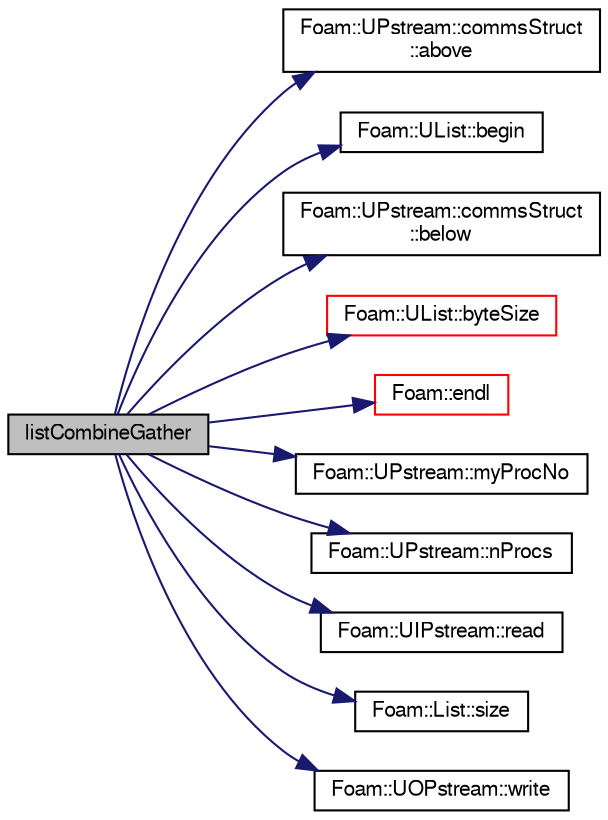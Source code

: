 digraph "listCombineGather"
{
  bgcolor="transparent";
  edge [fontname="FreeSans",fontsize="10",labelfontname="FreeSans",labelfontsize="10"];
  node [fontname="FreeSans",fontsize="10",shape=record];
  rankdir="LR";
  Node1 [label="listCombineGather",height=0.2,width=0.4,color="black", fillcolor="grey75", style="filled" fontcolor="black"];
  Node1 -> Node2 [color="midnightblue",fontsize="10",style="solid",fontname="FreeSans"];
  Node2 [label="Foam::UPstream::commsStruct\l::above",height=0.2,width=0.4,color="black",URL="$a00311.html#ad8d810fb6dff9dc8dc3b728e230fbad7"];
  Node1 -> Node3 [color="midnightblue",fontsize="10",style="solid",fontname="FreeSans"];
  Node3 [label="Foam::UList::begin",height=0.2,width=0.4,color="black",URL="$a02659.html#a8a0643ef7f391465066f7f07d45ce934",tooltip="Return an iterator to begin traversing the UList. "];
  Node1 -> Node4 [color="midnightblue",fontsize="10",style="solid",fontname="FreeSans"];
  Node4 [label="Foam::UPstream::commsStruct\l::below",height=0.2,width=0.4,color="black",URL="$a00311.html#aaa8fbb6b6fcd2f204b75dc4a77659846"];
  Node1 -> Node5 [color="midnightblue",fontsize="10",style="solid",fontname="FreeSans"];
  Node5 [label="Foam::UList::byteSize",height=0.2,width=0.4,color="red",URL="$a02659.html#ad5fcaa12dbc47e1d6ee03dc9b01c8ce6",tooltip="Return the binary size in number of characters of the UList. "];
  Node1 -> Node6 [color="midnightblue",fontsize="10",style="solid",fontname="FreeSans"];
  Node6 [label="Foam::endl",height=0.2,width=0.4,color="red",URL="$a10237.html#a2db8fe02a0d3909e9351bb4275b23ce4",tooltip="Add newline and flush stream. "];
  Node1 -> Node7 [color="midnightblue",fontsize="10",style="solid",fontname="FreeSans"];
  Node7 [label="Foam::UPstream::myProcNo",height=0.2,width=0.4,color="black",URL="$a02690.html#afc74d89573de32a3032c916f8cdd1733",tooltip="Number of this process (starting from masterNo() = 0) "];
  Node1 -> Node8 [color="midnightblue",fontsize="10",style="solid",fontname="FreeSans"];
  Node8 [label="Foam::UPstream::nProcs",height=0.2,width=0.4,color="black",URL="$a02690.html#aada0e04d8127eda8ee95be0772754a4f",tooltip="Number of processes in parallel run. "];
  Node1 -> Node9 [color="midnightblue",fontsize="10",style="solid",fontname="FreeSans"];
  Node9 [label="Foam::UIPstream::read",height=0.2,width=0.4,color="black",URL="$a02658.html#a732980587e5b9c409ae433d73ca8698e",tooltip="Read into given buffer from given processor and return the. "];
  Node1 -> Node10 [color="midnightblue",fontsize="10",style="solid",fontname="FreeSans"];
  Node10 [label="Foam::List::size",height=0.2,width=0.4,color="black",URL="$a01325.html#a8a5f6fa29bd4b500caf186f60245b384",tooltip="Override size to be inconsistent with allocated storage. "];
  Node1 -> Node11 [color="midnightblue",fontsize="10",style="solid",fontname="FreeSans"];
  Node11 [label="Foam::UOPstream::write",height=0.2,width=0.4,color="black",URL="$a02687.html#a0efefd773fa79fc3b687978f9e1ee9ba",tooltip="Write given buffer to given processor. "];
}
